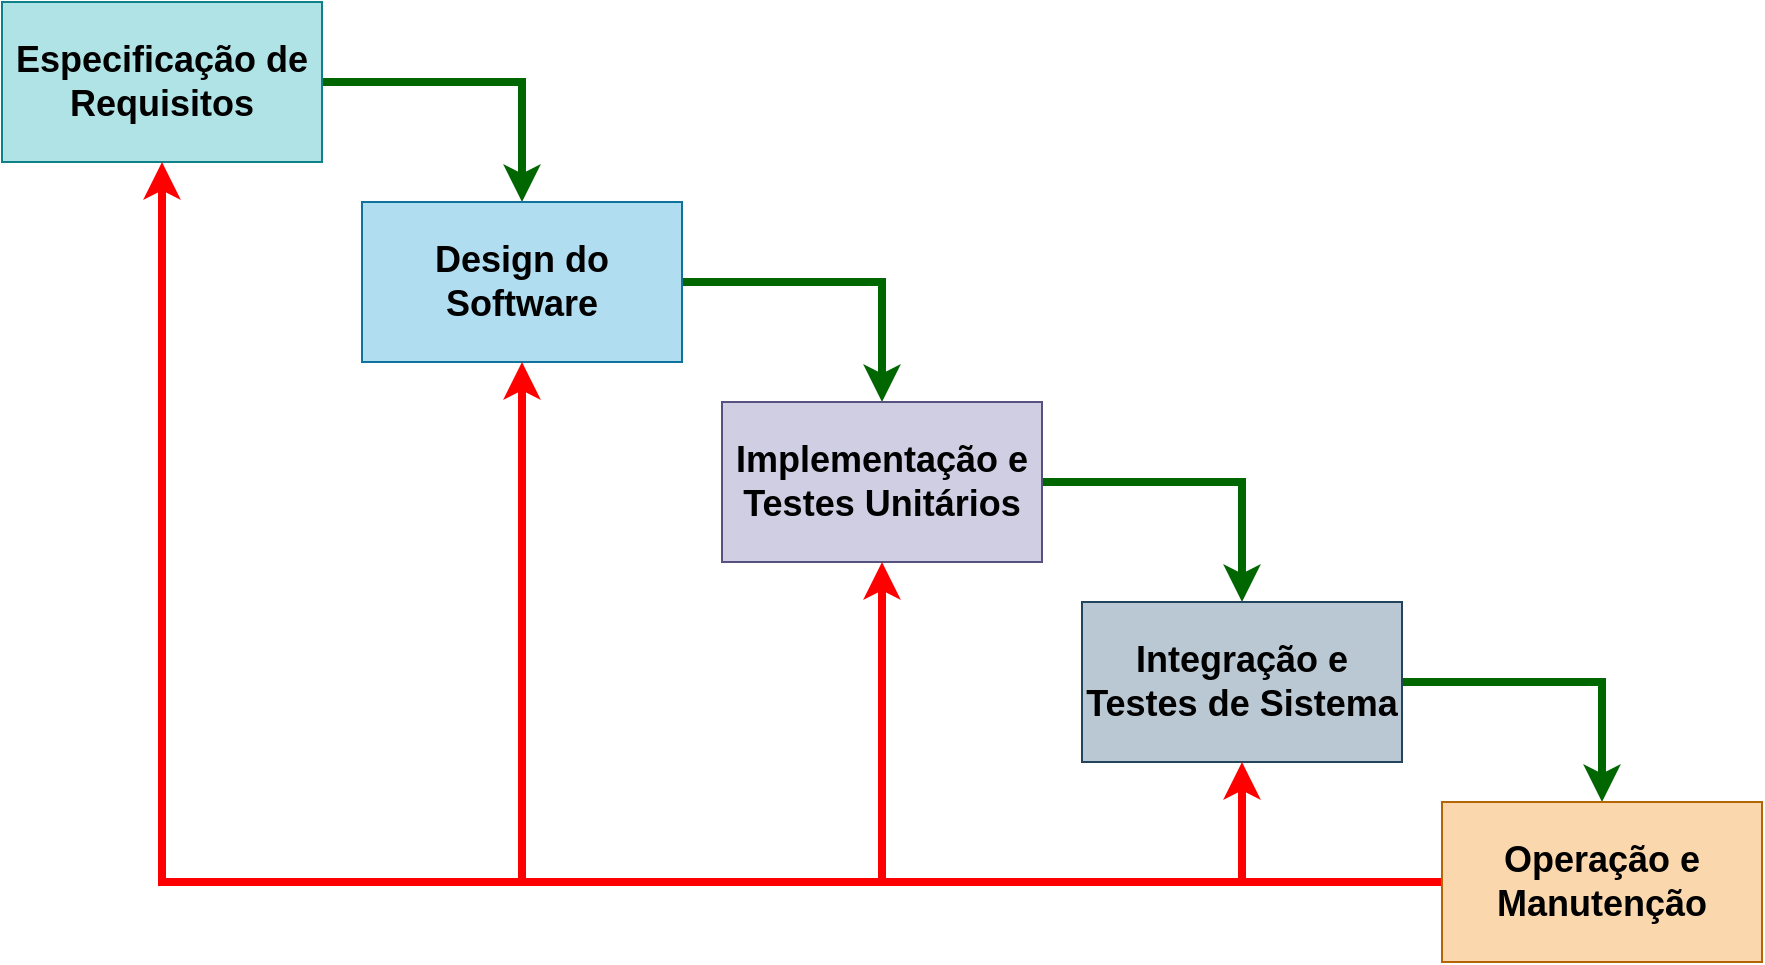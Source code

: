 <mxfile version="23.1.7" type="device" pages="3">
  <diagram name="waterfall" id="LQwK6h_eFdETVzCepKwL">
    <mxGraphModel dx="1209" dy="742" grid="1" gridSize="10" guides="1" tooltips="1" connect="1" arrows="1" fold="1" page="1" pageScale="1" pageWidth="827" pageHeight="1169" math="0" shadow="0">
      <root>
        <mxCell id="0" />
        <mxCell id="1" parent="0" />
        <mxCell id="-H8Qai5FQivPPo5xF_ur-6" style="edgeStyle=orthogonalEdgeStyle;rounded=0;orthogonalLoop=1;jettySize=auto;html=1;strokeWidth=4;strokeColor=#006600;" edge="1" parent="1" source="-H8Qai5FQivPPo5xF_ur-1" target="-H8Qai5FQivPPo5xF_ur-2">
          <mxGeometry relative="1" as="geometry" />
        </mxCell>
        <mxCell id="-H8Qai5FQivPPo5xF_ur-1" value="&lt;font style=&quot;font-size: 18px;&quot;&gt;Especificação de Requisitos&lt;/font&gt;" style="rounded=0;whiteSpace=wrap;html=1;fillColor=#b0e3e6;strokeColor=#0e8088;fontStyle=1" vertex="1" parent="1">
          <mxGeometry y="80" width="160" height="80" as="geometry" />
        </mxCell>
        <mxCell id="-H8Qai5FQivPPo5xF_ur-8" style="edgeStyle=orthogonalEdgeStyle;rounded=0;orthogonalLoop=1;jettySize=auto;html=1;strokeColor=#006600;strokeWidth=4;align=center;verticalAlign=middle;fontFamily=Helvetica;fontSize=11;fontColor=default;labelBackgroundColor=default;endArrow=classic;" edge="1" parent="1" source="-H8Qai5FQivPPo5xF_ur-2" target="-H8Qai5FQivPPo5xF_ur-3">
          <mxGeometry relative="1" as="geometry" />
        </mxCell>
        <mxCell id="-H8Qai5FQivPPo5xF_ur-2" value="&lt;span style=&quot;font-size: 18px;&quot;&gt;Design do Software&lt;/span&gt;" style="rounded=0;whiteSpace=wrap;html=1;fillColor=#b1ddf0;strokeColor=#10739e;fontStyle=1" vertex="1" parent="1">
          <mxGeometry x="180" y="180" width="160" height="80" as="geometry" />
        </mxCell>
        <mxCell id="-H8Qai5FQivPPo5xF_ur-9" style="edgeStyle=orthogonalEdgeStyle;rounded=0;orthogonalLoop=1;jettySize=auto;html=1;entryX=0.5;entryY=0;entryDx=0;entryDy=0;strokeColor=#006600;strokeWidth=4;align=center;verticalAlign=middle;fontFamily=Helvetica;fontSize=11;fontColor=default;labelBackgroundColor=default;endArrow=classic;" edge="1" parent="1" source="-H8Qai5FQivPPo5xF_ur-3" target="-H8Qai5FQivPPo5xF_ur-4">
          <mxGeometry relative="1" as="geometry" />
        </mxCell>
        <mxCell id="-H8Qai5FQivPPo5xF_ur-3" value="&lt;span style=&quot;font-size: 18px;&quot;&gt;Implementação e Testes Unitários&lt;/span&gt;" style="rounded=0;whiteSpace=wrap;html=1;fillColor=#d0cee2;strokeColor=#56517e;fontStyle=1" vertex="1" parent="1">
          <mxGeometry x="360" y="280" width="160" height="80" as="geometry" />
        </mxCell>
        <mxCell id="-H8Qai5FQivPPo5xF_ur-10" style="edgeStyle=orthogonalEdgeStyle;rounded=0;orthogonalLoop=1;jettySize=auto;html=1;strokeColor=#006600;strokeWidth=4;align=center;verticalAlign=middle;fontFamily=Helvetica;fontSize=11;fontColor=default;labelBackgroundColor=default;endArrow=classic;" edge="1" parent="1" source="-H8Qai5FQivPPo5xF_ur-4" target="-H8Qai5FQivPPo5xF_ur-5">
          <mxGeometry relative="1" as="geometry" />
        </mxCell>
        <mxCell id="-H8Qai5FQivPPo5xF_ur-4" value="&lt;span style=&quot;font-size: 18px;&quot;&gt;Integração e Testes de Sistema&lt;/span&gt;" style="rounded=0;whiteSpace=wrap;html=1;fillColor=#bac8d3;strokeColor=#23445d;fontStyle=1" vertex="1" parent="1">
          <mxGeometry x="540" y="380" width="160" height="80" as="geometry" />
        </mxCell>
        <mxCell id="-H8Qai5FQivPPo5xF_ur-11" style="edgeStyle=orthogonalEdgeStyle;rounded=0;orthogonalLoop=1;jettySize=auto;html=1;entryX=0.5;entryY=1;entryDx=0;entryDy=0;strokeColor=#FF0000;strokeWidth=4;align=center;verticalAlign=middle;fontFamily=Helvetica;fontSize=11;fontColor=default;labelBackgroundColor=default;endArrow=classic;" edge="1" parent="1" source="-H8Qai5FQivPPo5xF_ur-5" target="-H8Qai5FQivPPo5xF_ur-1">
          <mxGeometry relative="1" as="geometry" />
        </mxCell>
        <mxCell id="-H8Qai5FQivPPo5xF_ur-13" style="edgeStyle=orthogonalEdgeStyle;rounded=0;orthogonalLoop=1;jettySize=auto;html=1;exitX=0;exitY=0.5;exitDx=0;exitDy=0;entryX=0.5;entryY=1;entryDx=0;entryDy=0;strokeColor=#FF0000;strokeWidth=4;align=center;verticalAlign=middle;fontFamily=Helvetica;fontSize=11;fontColor=default;labelBackgroundColor=default;endArrow=classic;" edge="1" parent="1" source="-H8Qai5FQivPPo5xF_ur-5" target="-H8Qai5FQivPPo5xF_ur-2">
          <mxGeometry relative="1" as="geometry" />
        </mxCell>
        <mxCell id="-H8Qai5FQivPPo5xF_ur-14" style="edgeStyle=orthogonalEdgeStyle;rounded=0;orthogonalLoop=1;jettySize=auto;html=1;exitX=0;exitY=0.5;exitDx=0;exitDy=0;entryX=0.5;entryY=1;entryDx=0;entryDy=0;strokeColor=#FF0000;strokeWidth=4;align=center;verticalAlign=middle;fontFamily=Helvetica;fontSize=11;fontColor=default;labelBackgroundColor=default;endArrow=classic;" edge="1" parent="1" source="-H8Qai5FQivPPo5xF_ur-5" target="-H8Qai5FQivPPo5xF_ur-3">
          <mxGeometry relative="1" as="geometry" />
        </mxCell>
        <mxCell id="-H8Qai5FQivPPo5xF_ur-15" style="edgeStyle=orthogonalEdgeStyle;rounded=0;orthogonalLoop=1;jettySize=auto;html=1;exitX=0;exitY=0.5;exitDx=0;exitDy=0;entryX=0.5;entryY=1;entryDx=0;entryDy=0;strokeColor=#FF0000;strokeWidth=4;align=center;verticalAlign=middle;fontFamily=Helvetica;fontSize=11;fontColor=default;labelBackgroundColor=default;endArrow=classic;" edge="1" parent="1" source="-H8Qai5FQivPPo5xF_ur-5" target="-H8Qai5FQivPPo5xF_ur-4">
          <mxGeometry relative="1" as="geometry" />
        </mxCell>
        <mxCell id="-H8Qai5FQivPPo5xF_ur-5" value="&lt;span style=&quot;font-size: 18px;&quot;&gt;Operação e Manutenção&lt;/span&gt;" style="rounded=0;whiteSpace=wrap;html=1;fillColor=#fad7ac;strokeColor=#b46504;fontStyle=1" vertex="1" parent="1">
          <mxGeometry x="720" y="480" width="160" height="80" as="geometry" />
        </mxCell>
      </root>
    </mxGraphModel>
  </diagram>
  <diagram id="k7seUtXnSSs0Y-YlTDP8" name="v-model">
    <mxGraphModel dx="1209" dy="742" grid="1" gridSize="10" guides="1" tooltips="1" connect="1" arrows="1" fold="1" page="1" pageScale="1" pageWidth="827" pageHeight="1169" math="0" shadow="0">
      <root>
        <mxCell id="0" />
        <mxCell id="1" parent="0" />
        <mxCell id="op8ANr9A8q36QzMmpg54-1" style="rounded=0;orthogonalLoop=1;jettySize=auto;html=1;strokeWidth=4;strokeColor=#000000;exitX=0.75;exitY=1;exitDx=0;exitDy=0;entryX=0.25;entryY=0;entryDx=0;entryDy=0;" edge="1" parent="1" source="op8ANr9A8q36QzMmpg54-2" target="op8ANr9A8q36QzMmpg54-4">
          <mxGeometry relative="1" as="geometry" />
        </mxCell>
        <mxCell id="op8ANr9A8q36QzMmpg54-21" style="edgeStyle=none;rounded=0;orthogonalLoop=1;jettySize=auto;html=1;strokeColor=#000000;strokeWidth=2;align=center;verticalAlign=middle;fontFamily=Helvetica;fontSize=11;fontColor=default;labelBackgroundColor=default;endArrow=open;dashed=1;dashPattern=8 8;endFill=0;startSize=11;jumpSize=3;" edge="1" parent="1" source="op8ANr9A8q36QzMmpg54-2" target="op8ANr9A8q36QzMmpg54-15">
          <mxGeometry relative="1" as="geometry" />
        </mxCell>
        <mxCell id="op8ANr9A8q36QzMmpg54-2" value="&lt;font style=&quot;font-size: 18px;&quot;&gt;Especificação de Requisitos&lt;/font&gt;" style="rounded=0;whiteSpace=wrap;html=1;fillColor=#b0e3e6;strokeColor=#0e8088;fontStyle=1" vertex="1" parent="1">
          <mxGeometry y="80" width="160" height="80" as="geometry" />
        </mxCell>
        <mxCell id="op8ANr9A8q36QzMmpg54-16" style="edgeStyle=none;rounded=0;orthogonalLoop=1;jettySize=auto;html=1;exitX=0.75;exitY=1;exitDx=0;exitDy=0;entryX=0.25;entryY=0;entryDx=0;entryDy=0;strokeColor=#000000;strokeWidth=4;align=center;verticalAlign=middle;fontFamily=Helvetica;fontSize=11;fontColor=default;labelBackgroundColor=default;endArrow=classic;" edge="1" parent="1" source="op8ANr9A8q36QzMmpg54-4" target="op8ANr9A8q36QzMmpg54-14">
          <mxGeometry relative="1" as="geometry" />
        </mxCell>
        <mxCell id="op8ANr9A8q36QzMmpg54-22" style="edgeStyle=none;rounded=0;jumpSize=3;orthogonalLoop=1;jettySize=auto;html=1;dashed=1;dashPattern=8 8;strokeColor=#000000;strokeWidth=2;align=center;verticalAlign=middle;fontFamily=Helvetica;fontSize=11;fontColor=default;labelBackgroundColor=default;startSize=11;endArrow=open;endFill=0;" edge="1" parent="1" source="op8ANr9A8q36QzMmpg54-4" target="op8ANr9A8q36QzMmpg54-13">
          <mxGeometry relative="1" as="geometry" />
        </mxCell>
        <mxCell id="op8ANr9A8q36QzMmpg54-4" value="&lt;span style=&quot;font-size: 18px;&quot;&gt;Arquitetura e Design&lt;/span&gt;" style="rounded=0;whiteSpace=wrap;html=1;fillColor=#b1ddf0;strokeColor=#10739e;fontStyle=1" vertex="1" parent="1">
          <mxGeometry x="160" y="240" width="160" height="80" as="geometry" />
        </mxCell>
        <mxCell id="op8ANr9A8q36QzMmpg54-18" style="edgeStyle=none;rounded=0;orthogonalLoop=1;jettySize=auto;html=1;entryX=0.25;entryY=1;entryDx=0;entryDy=0;strokeColor=#000000;strokeWidth=4;align=center;verticalAlign=middle;fontFamily=Helvetica;fontSize=11;fontColor=default;labelBackgroundColor=default;endArrow=classic;exitX=0.75;exitY=0;exitDx=0;exitDy=0;" edge="1" parent="1" source="op8ANr9A8q36QzMmpg54-6" target="op8ANr9A8q36QzMmpg54-8">
          <mxGeometry relative="1" as="geometry">
            <mxPoint x="350" y="500" as="sourcePoint" />
          </mxGeometry>
        </mxCell>
        <mxCell id="op8ANr9A8q36QzMmpg54-6" value="&lt;span style=&quot;font-size: 18px;&quot;&gt;Implementação&lt;/span&gt;" style="rounded=0;whiteSpace=wrap;html=1;fillColor=#d0cee2;strokeColor=#56517e;fontStyle=1" vertex="1" parent="1">
          <mxGeometry x="480" y="560" width="160" height="80" as="geometry" />
        </mxCell>
        <mxCell id="op8ANr9A8q36QzMmpg54-19" style="edgeStyle=none;rounded=0;orthogonalLoop=1;jettySize=auto;html=1;exitX=0.75;exitY=0;exitDx=0;exitDy=0;entryX=0.25;entryY=1;entryDx=0;entryDy=0;strokeColor=#000000;strokeWidth=4;align=center;verticalAlign=middle;fontFamily=Helvetica;fontSize=11;fontColor=default;labelBackgroundColor=default;endArrow=classic;" edge="1" parent="1" source="op8ANr9A8q36QzMmpg54-8" target="op8ANr9A8q36QzMmpg54-13">
          <mxGeometry relative="1" as="geometry">
            <mxPoint x="510" y="320" as="targetPoint" />
          </mxGeometry>
        </mxCell>
        <mxCell id="op8ANr9A8q36QzMmpg54-8" value="&lt;span style=&quot;font-size: 18px;&quot;&gt;Teste de Componentes&lt;/span&gt;" style="rounded=0;whiteSpace=wrap;html=1;fillColor=#bac8d3;strokeColor=#23445d;fontStyle=1" vertex="1" parent="1">
          <mxGeometry x="640" y="400" width="160" height="80" as="geometry" />
        </mxCell>
        <mxCell id="op8ANr9A8q36QzMmpg54-20" style="edgeStyle=none;rounded=0;orthogonalLoop=1;jettySize=auto;html=1;exitX=0.75;exitY=0;exitDx=0;exitDy=0;entryX=0.25;entryY=1;entryDx=0;entryDy=0;strokeColor=#000000;strokeWidth=4;align=center;verticalAlign=middle;fontFamily=Helvetica;fontSize=11;fontColor=default;labelBackgroundColor=default;endArrow=classic;" edge="1" parent="1" source="op8ANr9A8q36QzMmpg54-13" target="op8ANr9A8q36QzMmpg54-15">
          <mxGeometry relative="1" as="geometry" />
        </mxCell>
        <mxCell id="op8ANr9A8q36QzMmpg54-13" value="&lt;span style=&quot;font-size: 18px;&quot;&gt;Integração&lt;/span&gt;" style="rounded=0;whiteSpace=wrap;html=1;fillColor=#fad7ac;strokeColor=#b46504;fontStyle=1" vertex="1" parent="1">
          <mxGeometry x="800" y="240" width="160" height="80" as="geometry" />
        </mxCell>
        <mxCell id="op8ANr9A8q36QzMmpg54-17" style="edgeStyle=none;rounded=0;orthogonalLoop=1;jettySize=auto;html=1;exitX=0.75;exitY=1;exitDx=0;exitDy=0;entryX=0.25;entryY=0;entryDx=0;entryDy=0;strokeColor=#000000;strokeWidth=4;align=center;verticalAlign=middle;fontFamily=Helvetica;fontSize=11;fontColor=default;labelBackgroundColor=default;endArrow=classic;" edge="1" parent="1" source="op8ANr9A8q36QzMmpg54-14" target="op8ANr9A8q36QzMmpg54-6">
          <mxGeometry relative="1" as="geometry" />
        </mxCell>
        <mxCell id="op8ANr9A8q36QzMmpg54-23" style="edgeStyle=none;rounded=0;jumpSize=3;orthogonalLoop=1;jettySize=auto;html=1;exitX=1;exitY=0.5;exitDx=0;exitDy=0;entryX=0;entryY=0.5;entryDx=0;entryDy=0;dashed=1;dashPattern=8 8;strokeColor=#000000;strokeWidth=2;align=center;verticalAlign=middle;fontFamily=Helvetica;fontSize=11;fontColor=default;labelBackgroundColor=default;startSize=11;endArrow=open;endFill=0;" edge="1" parent="1" source="op8ANr9A8q36QzMmpg54-14" target="op8ANr9A8q36QzMmpg54-8">
          <mxGeometry relative="1" as="geometry" />
        </mxCell>
        <mxCell id="op8ANr9A8q36QzMmpg54-14" value="&lt;span style=&quot;font-size: 18px;&quot;&gt;Especificação de Componentes&lt;/span&gt;" style="rounded=0;whiteSpace=wrap;html=1;fillColor=#fad9d5;strokeColor=#ae4132;fontStyle=1" vertex="1" parent="1">
          <mxGeometry x="320" y="400" width="160" height="80" as="geometry" />
        </mxCell>
        <mxCell id="op8ANr9A8q36QzMmpg54-15" value="&lt;span style=&quot;font-size: 18px;&quot;&gt;Validação&lt;/span&gt;" style="rounded=0;whiteSpace=wrap;html=1;fontStyle=1" vertex="1" parent="1">
          <mxGeometry x="960" y="80" width="160" height="80" as="geometry" />
        </mxCell>
      </root>
    </mxGraphModel>
  </diagram>
  <diagram id="78-R95hfXD9PamUsXSzw" name="Incremental">
    <mxGraphModel dx="1209" dy="742" grid="1" gridSize="10" guides="1" tooltips="1" connect="1" arrows="1" fold="1" page="1" pageScale="1" pageWidth="827" pageHeight="1169" math="0" shadow="0">
      <root>
        <mxCell id="0" />
        <mxCell id="1" parent="0" />
        <mxCell id="ut2W4UB9HZL6NB8kOVtG-1" style="edgeStyle=none;rounded=0;orthogonalLoop=1;jettySize=auto;html=1;entryX=0;entryY=0.5;entryDx=0;entryDy=0;strokeColor=#000000;strokeWidth=4;align=center;verticalAlign=middle;fontFamily=Helvetica;fontSize=11;fontColor=default;labelBackgroundColor=default;endArrow=classic;" edge="1" parent="1" source="UDJg7GGDfPh9x4kvGxUi-1" target="UDJg7GGDfPh9x4kvGxUi-2">
          <mxGeometry relative="1" as="geometry" />
        </mxCell>
        <mxCell id="UDJg7GGDfPh9x4kvGxUi-1" value="&lt;font style=&quot;font-size: 18px;&quot;&gt;Implementação Inicial&lt;/font&gt;" style="rounded=0;whiteSpace=wrap;html=1;fillColor=#b0e3e6;strokeColor=#0e8088;fontStyle=1" vertex="1" parent="1">
          <mxGeometry x="90" y="280" width="160" height="80" as="geometry" />
        </mxCell>
        <mxCell id="UDJg7GGDfPh9x4kvGxUi-2" value="&lt;span style=&quot;font-size: 18px;&quot;&gt;Operação&lt;/span&gt;" style="rounded=0;whiteSpace=wrap;html=1;fillColor=none;fontStyle=1;verticalAlign=top;" vertex="1" parent="1">
          <mxGeometry x="370" y="240" width="280" height="160" as="geometry" />
        </mxCell>
        <mxCell id="UDJg7GGDfPh9x4kvGxUi-3" value="Usuários" style="outlineConnect=0;dashed=0;verticalLabelPosition=bottom;verticalAlign=top;align=center;html=1;shape=mxgraph.aws3.users;fillColor=#D2D3D3;gradientColor=none;fontFamily=Helvetica;fontSize=16;fontColor=default;labelBackgroundColor=default;fontStyle=1" vertex="1" parent="1">
          <mxGeometry x="530" y="284.75" width="80" height="75.25" as="geometry" />
        </mxCell>
        <mxCell id="UDJg7GGDfPh9x4kvGxUi-4" value="Sistemas" style="verticalLabelPosition=bottom;html=1;verticalAlign=top;align=center;strokeColor=none;fillColor=#00BEF2;shape=mxgraph.azure.startup_task;pointerEvents=1;fontFamily=Helvetica;fontSize=16;fontColor=default;labelBackgroundColor=default;fontStyle=1" vertex="1" parent="1">
          <mxGeometry x="390" y="284.75" width="80" height="75.25" as="geometry" />
        </mxCell>
        <mxCell id="ut2W4UB9HZL6NB8kOVtG-2" style="edgeStyle=orthogonalEdgeStyle;rounded=0;orthogonalLoop=1;jettySize=auto;html=1;entryX=0.46;entryY=0.983;entryDx=0;entryDy=0;entryPerimeter=0;strokeColor=#000000;strokeWidth=4;align=center;verticalAlign=middle;fontFamily=Helvetica;fontSize=11;fontColor=default;labelBackgroundColor=default;endArrow=classic;exitX=0.5;exitY=1;exitDx=0;exitDy=0;" edge="1" parent="1" source="UDJg7GGDfPh9x4kvGxUi-2" target="UDJg7GGDfPh9x4kvGxUi-1">
          <mxGeometry relative="1" as="geometry">
            <Array as="points">
              <mxPoint x="510" y="440" />
              <mxPoint x="164" y="440" />
            </Array>
          </mxGeometry>
        </mxCell>
        <mxCell id="ut2W4UB9HZL6NB8kOVtG-3" value="Feedback&amp;nbsp;" style="edgeLabel;html=1;align=center;verticalAlign=middle;resizable=0;points=[];fontFamily=Helvetica;fontSize=16;fontColor=default;labelBackgroundColor=default;fontStyle=1" vertex="1" connectable="0" parent="ut2W4UB9HZL6NB8kOVtG-2">
          <mxGeometry x="-0.075" y="6" relative="1" as="geometry">
            <mxPoint x="16" y="14" as="offset" />
          </mxGeometry>
        </mxCell>
      </root>
    </mxGraphModel>
  </diagram>
</mxfile>
